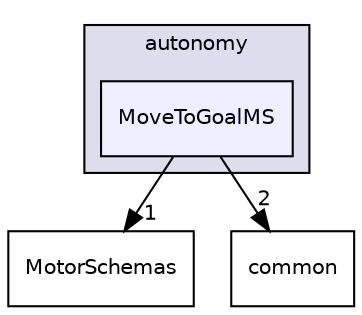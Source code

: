 digraph "/root/scrimmage/scrimmage/include/scrimmage/plugins/autonomy/MoveToGoalMS" {
  compound=true
  node [ fontsize="10", fontname="Helvetica"];
  edge [ labelfontsize="10", labelfontname="Helvetica"];
  subgraph clusterdir_5aacfe0deb1b51de3b8a4437197fbda8 {
    graph [ bgcolor="#ddddee", pencolor="black", label="autonomy" fontname="Helvetica", fontsize="10", URL="dir_5aacfe0deb1b51de3b8a4437197fbda8.html"]
  dir_9cde9a918a3e6993ec89bd378dd32082 [shape=box, label="MoveToGoalMS", style="filled", fillcolor="#eeeeff", pencolor="black", URL="dir_9cde9a918a3e6993ec89bd378dd32082.html"];
  }
  dir_06e4f53d84a2ce6951353703db33851a [shape=box label="MotorSchemas" URL="dir_06e4f53d84a2ce6951353703db33851a.html"];
  dir_edb592701dc45cc21f3d1cc2e72efe9a [shape=box label="common" URL="dir_edb592701dc45cc21f3d1cc2e72efe9a.html"];
  dir_9cde9a918a3e6993ec89bd378dd32082->dir_06e4f53d84a2ce6951353703db33851a [headlabel="1", labeldistance=1.5 headhref="dir_000039_000038.html"];
  dir_9cde9a918a3e6993ec89bd378dd32082->dir_edb592701dc45cc21f3d1cc2e72efe9a [headlabel="2", labeldistance=1.5 headhref="dir_000039_000007.html"];
}
